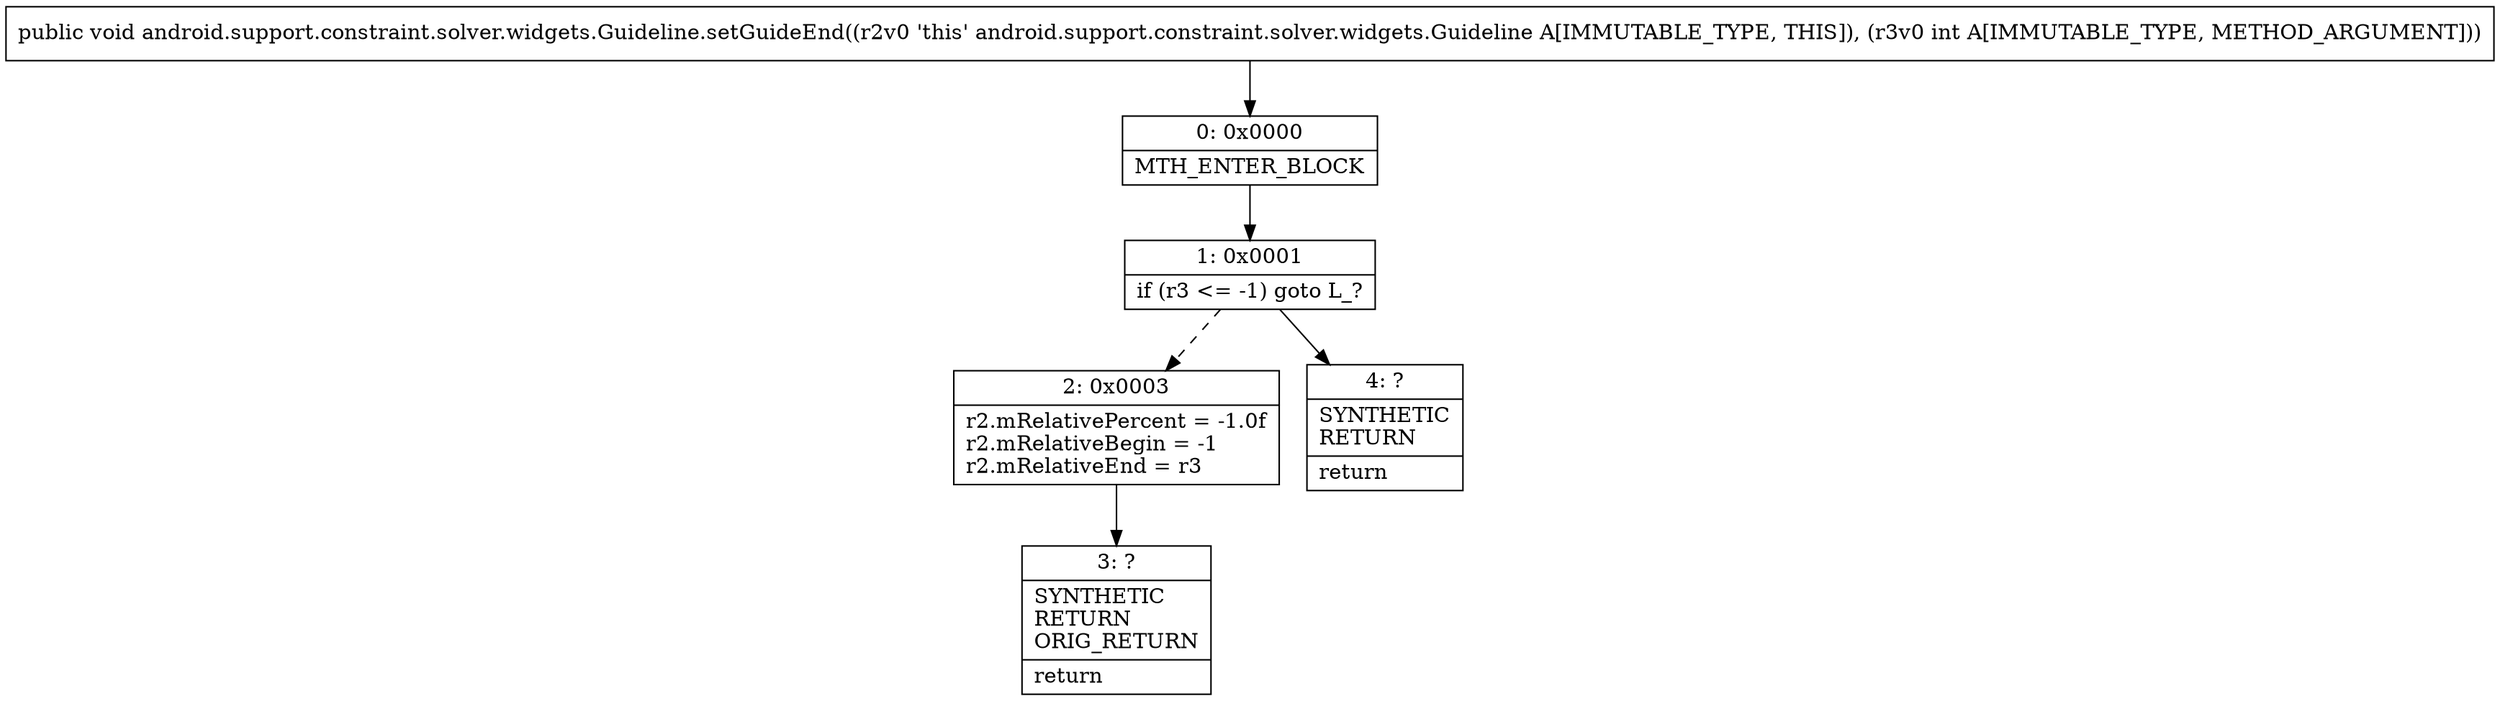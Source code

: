 digraph "CFG forandroid.support.constraint.solver.widgets.Guideline.setGuideEnd(I)V" {
Node_0 [shape=record,label="{0\:\ 0x0000|MTH_ENTER_BLOCK\l}"];
Node_1 [shape=record,label="{1\:\ 0x0001|if (r3 \<= \-1) goto L_?\l}"];
Node_2 [shape=record,label="{2\:\ 0x0003|r2.mRelativePercent = \-1.0f\lr2.mRelativeBegin = \-1\lr2.mRelativeEnd = r3\l}"];
Node_3 [shape=record,label="{3\:\ ?|SYNTHETIC\lRETURN\lORIG_RETURN\l|return\l}"];
Node_4 [shape=record,label="{4\:\ ?|SYNTHETIC\lRETURN\l|return\l}"];
MethodNode[shape=record,label="{public void android.support.constraint.solver.widgets.Guideline.setGuideEnd((r2v0 'this' android.support.constraint.solver.widgets.Guideline A[IMMUTABLE_TYPE, THIS]), (r3v0 int A[IMMUTABLE_TYPE, METHOD_ARGUMENT])) }"];
MethodNode -> Node_0;
Node_0 -> Node_1;
Node_1 -> Node_2[style=dashed];
Node_1 -> Node_4;
Node_2 -> Node_3;
}

